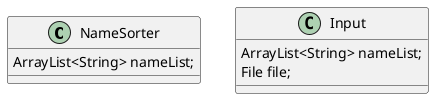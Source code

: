@startuml
'https://plantuml.com/sequence-diagram

class NameSorter{
ArrayList<String> nameList;
}
class Input{
ArrayList<String> nameList;
File file;
}
@enduml